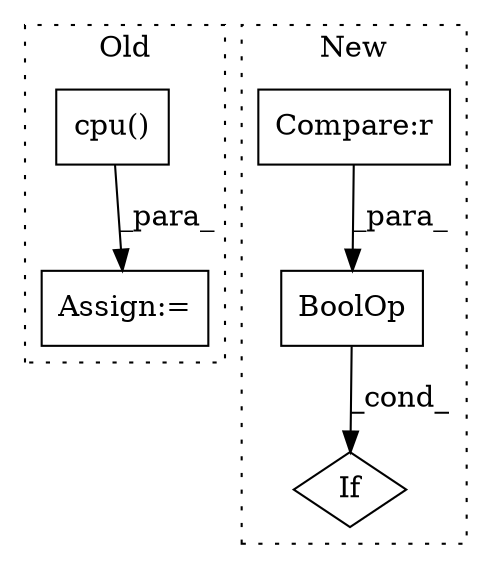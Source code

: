 digraph G {
subgraph cluster0 {
1 [label="cpu()" a="75" s="799" l="18" shape="box"];
3 [label="Assign:=" a="68" s="776" l="3" shape="box"];
label = "Old";
style="dotted";
}
subgraph cluster1 {
2 [label="BoolOp" a="72" s="947" l="45" shape="box"];
4 [label="If" a="96" s="947" l="45" shape="diamond"];
5 [label="Compare:r" a="40" s="947" l="16" shape="box"];
label = "New";
style="dotted";
}
1 -> 3 [label="_para_"];
2 -> 4 [label="_cond_"];
5 -> 2 [label="_para_"];
}